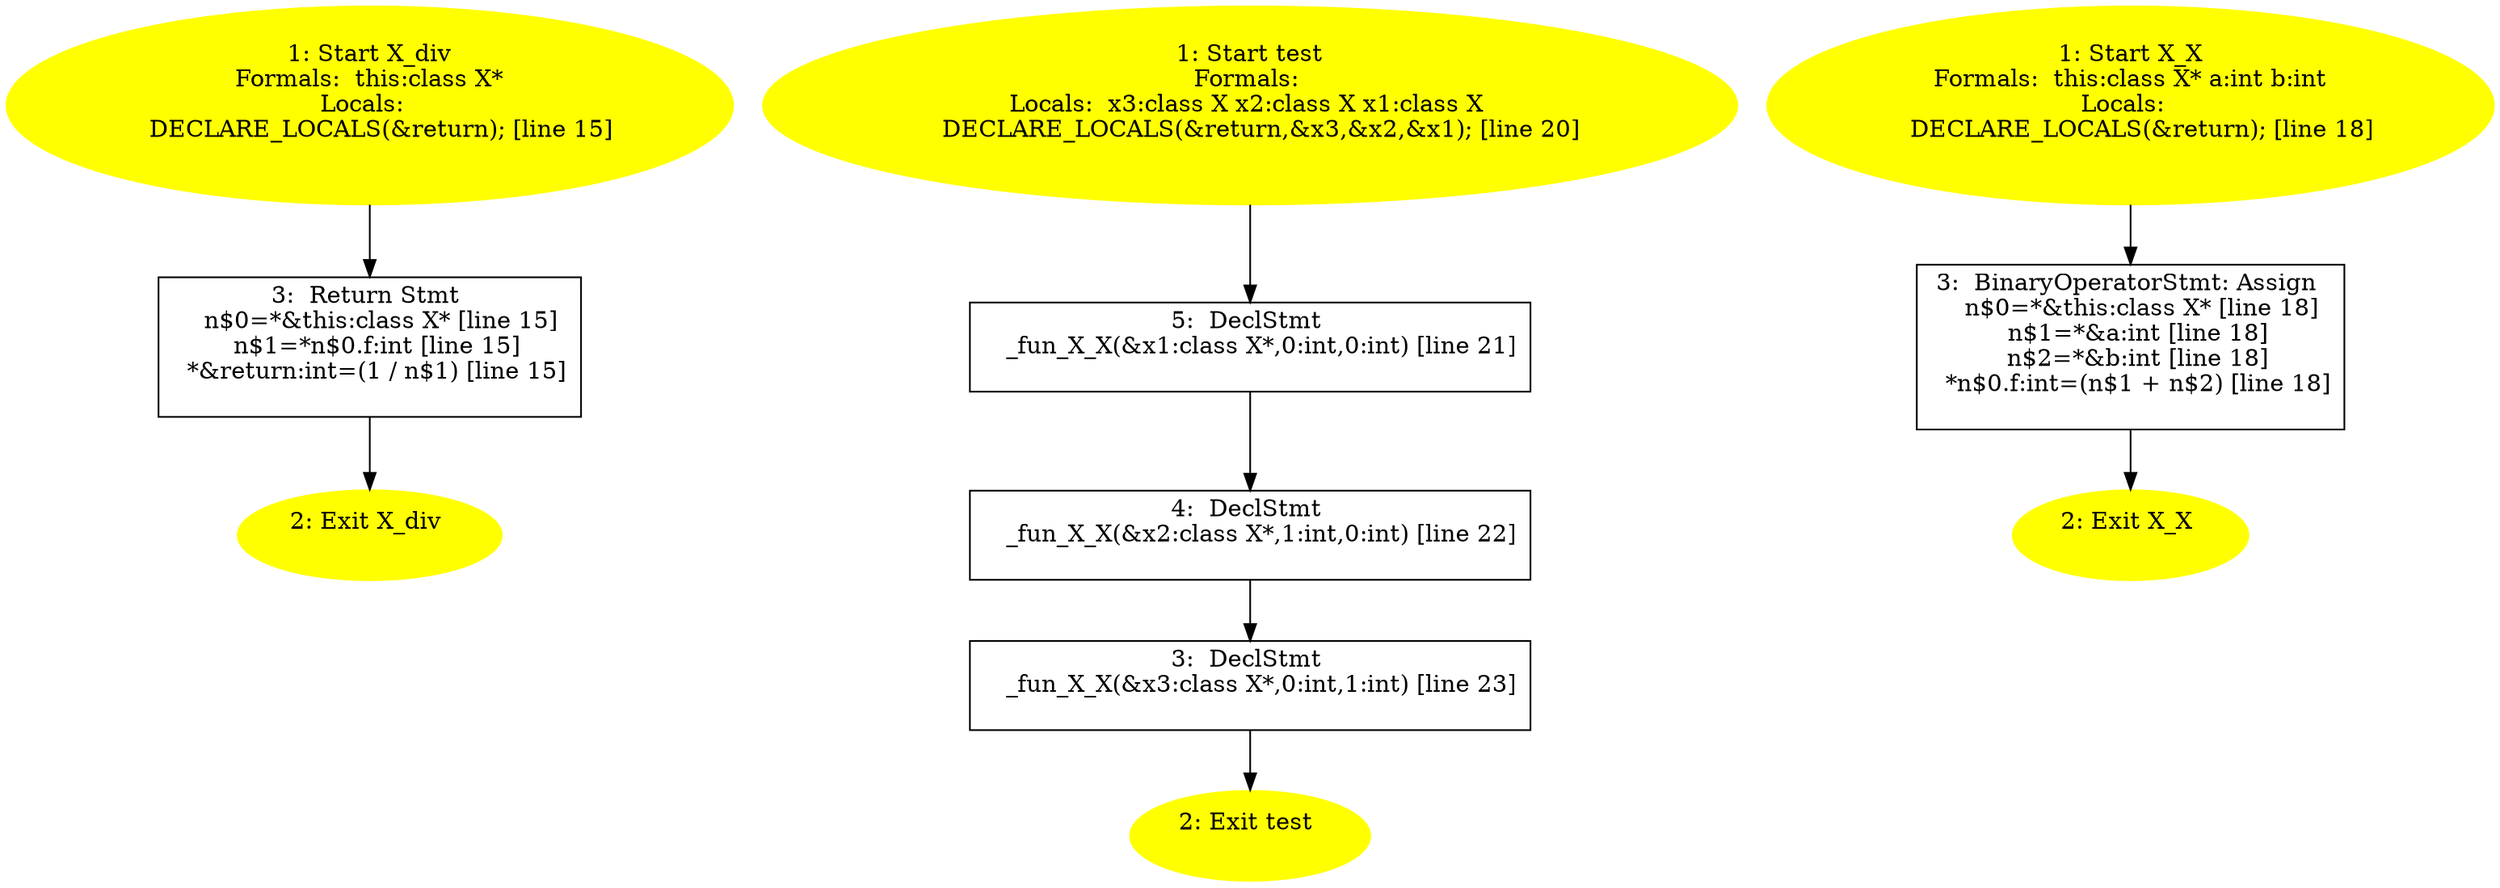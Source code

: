 /* @generated */
digraph iCFG {
"X_div(_ZN1X3divEv).e2d15d5b7aaa55937ca9796dca90c373_3" [label="3:  Return Stmt \n   n$0=*&this:class X* [line 15]\n  n$1=*n$0.f:int [line 15]\n  *&return:int=(1 / n$1) [line 15]\n " shape="box"]
	

	 "X_div(_ZN1X3divEv).e2d15d5b7aaa55937ca9796dca90c373_3" -> "X_div(_ZN1X3divEv).e2d15d5b7aaa55937ca9796dca90c373_2" ;
"X_div(_ZN1X3divEv).e2d15d5b7aaa55937ca9796dca90c373_2" [label="2: Exit X_div \n  " color=yellow style=filled]
	

"X_div(_ZN1X3divEv).e2d15d5b7aaa55937ca9796dca90c373_1" [label="1: Start X_div\nFormals:  this:class X*\nLocals:  \n   DECLARE_LOCALS(&return); [line 15]\n " color=yellow style=filled]
	

	 "X_div(_ZN1X3divEv).e2d15d5b7aaa55937ca9796dca90c373_1" -> "X_div(_ZN1X3divEv).e2d15d5b7aaa55937ca9796dca90c373_3" ;
"test{d41d8cd98f00b204e9800998ecf8427e_Z4testv}.8c08101fe48ee96867ff8578442d10bc_5" [label="5:  DeclStmt \n   _fun_X_X(&x1:class X*,0:int,0:int) [line 21]\n " shape="box"]
	

	 "test{d41d8cd98f00b204e9800998ecf8427e_Z4testv}.8c08101fe48ee96867ff8578442d10bc_5" -> "test{d41d8cd98f00b204e9800998ecf8427e_Z4testv}.8c08101fe48ee96867ff8578442d10bc_4" ;
"test{d41d8cd98f00b204e9800998ecf8427e_Z4testv}.8c08101fe48ee96867ff8578442d10bc_4" [label="4:  DeclStmt \n   _fun_X_X(&x2:class X*,1:int,0:int) [line 22]\n " shape="box"]
	

	 "test{d41d8cd98f00b204e9800998ecf8427e_Z4testv}.8c08101fe48ee96867ff8578442d10bc_4" -> "test{d41d8cd98f00b204e9800998ecf8427e_Z4testv}.8c08101fe48ee96867ff8578442d10bc_3" ;
"test{d41d8cd98f00b204e9800998ecf8427e_Z4testv}.8c08101fe48ee96867ff8578442d10bc_3" [label="3:  DeclStmt \n   _fun_X_X(&x3:class X*,0:int,1:int) [line 23]\n " shape="box"]
	

	 "test{d41d8cd98f00b204e9800998ecf8427e_Z4testv}.8c08101fe48ee96867ff8578442d10bc_3" -> "test{d41d8cd98f00b204e9800998ecf8427e_Z4testv}.8c08101fe48ee96867ff8578442d10bc_2" ;
"test{d41d8cd98f00b204e9800998ecf8427e_Z4testv}.8c08101fe48ee96867ff8578442d10bc_2" [label="2: Exit test \n  " color=yellow style=filled]
	

"test{d41d8cd98f00b204e9800998ecf8427e_Z4testv}.8c08101fe48ee96867ff8578442d10bc_1" [label="1: Start test\nFormals: \nLocals:  x3:class X x2:class X x1:class X \n   DECLARE_LOCALS(&return,&x3,&x2,&x1); [line 20]\n " color=yellow style=filled]
	

	 "test{d41d8cd98f00b204e9800998ecf8427e_Z4testv}.8c08101fe48ee96867ff8578442d10bc_1" -> "test{d41d8cd98f00b204e9800998ecf8427e_Z4testv}.8c08101fe48ee96867ff8578442d10bc_5" ;
"X_X{_ZN1XC1Eii}.dea5701a4245aaf51e5b3119370abb6b_3" [label="3:  BinaryOperatorStmt: Assign \n   n$0=*&this:class X* [line 18]\n  n$1=*&a:int [line 18]\n  n$2=*&b:int [line 18]\n  *n$0.f:int=(n$1 + n$2) [line 18]\n " shape="box"]
	

	 "X_X{_ZN1XC1Eii}.dea5701a4245aaf51e5b3119370abb6b_3" -> "X_X{_ZN1XC1Eii}.dea5701a4245aaf51e5b3119370abb6b_2" ;
"X_X{_ZN1XC1Eii}.dea5701a4245aaf51e5b3119370abb6b_2" [label="2: Exit X_X \n  " color=yellow style=filled]
	

"X_X{_ZN1XC1Eii}.dea5701a4245aaf51e5b3119370abb6b_1" [label="1: Start X_X\nFormals:  this:class X* a:int b:int\nLocals:  \n   DECLARE_LOCALS(&return); [line 18]\n " color=yellow style=filled]
	

	 "X_X{_ZN1XC1Eii}.dea5701a4245aaf51e5b3119370abb6b_1" -> "X_X{_ZN1XC1Eii}.dea5701a4245aaf51e5b3119370abb6b_3" ;
}

